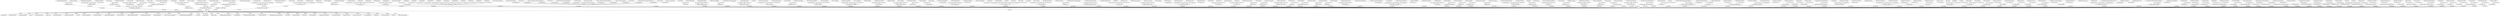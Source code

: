 digraph{
"dbr:Lloyd_Valberg"->"dbr:Perth"[label="dbo:deathPlace"];
"dbr:Tom_Outridge_Sr."->"dbr:Tom_Outridge,_Sr."[label="dbo:wikiPageRedirects"];
"dbr:Alan_Bond_(businessman)"->"dbr:Alan_Bond"[label="dbo:wikiPageRedirects"];
"dbr:Rolland_Tasker"->"dbr:Rolly_Tasker"[label="dbo:wikiPageRedirects"];
"dbr:Ernest_Francis_Bridge"->"dbr:Ernie_Bridge"[label="dbo:wikiPageRedirects"];
"dbr:Midgigeroo"->"dbr:Midgegooroo"[label="dbo:wikiPageRedirects"];
"dbr:M.C.Davies_Company_Ltd"->"dbr:M._C._Davies"[label="dbo:wikiPageRedirects"];
"dbr:Seff_Parry"->"dbr:Perth"[label="dbo:deathPlace"];
"dbr:W._B._Rounsevell"->"dbr:Ben_Rounsevell"[label="dbo:wikiPageRedirects"];
"dbr:Arnold_Walker_(RAF_officer)"->"dbr:Perth"[label="dbo:deathPlace"];
"dbr:Ellis_Davies_(footballer)"->"dbr:Reg_Davies"[label="dbo:wikiPageRedirects"];
"dbr:Jock_Ferguson_(politician)"->"dbr:Perth"[label="dbo:deathPlace"];
"dbr:Adelaide"->"dbo:Settlement"[label="rdf:type"];
"dbr:Claude_Choules"->"dbr:Perth"[label="dbo:deathPlace"];
"dbr:William_Marmion"->"dbr:Perth"[label="dbo:deathPlace"];
"dbr:Charles_Samuel_Nathan"->"dbr:Charles_Nathan"[label="dbo:wikiPageRedirects"];
"dbr:Charles_Webster_Leadbeater"->"dbr:Perth"[label="dbo:deathPlace"];
"dbr:Adelaide"->"yago:Area108497294"[label="rdf:type"];
"dbr:Reg_Withers"->"dbr:Perth"[label="dbo:deathPlace"];
"dbr:Alfred_T._Chandler"->"dbr:Alfred_Thomas_Chandler"[label="dbo:wikiPageRedirects"];
"dbr:Donald_Mackay_(drugs_campaigner)"->"dbr:Donald_Mackay_(anti-drugs_campaigner)"[label="dbo:wikiPageRedirects"];
"dbr:Frederick_Bert_Vickers"->"dbr:F._B._Vickers"[label="dbo:wikiPageRedirects"];
"dbr:Stanley_Rickaby"->"dbr:Stan_Rickaby"[label="dbo:wikiPageRedirects"];
"dbr:Adelaide"->"yago:Region108630985"[label="rdf:type"];
"dbr:Reg_Davies"->"dbr:Perth"[label="dbo:deathPlace"];
"dbr:W._H._James"->"dbr:Walter_James"[label="dbo:wikiPageRedirects"];
"dbr:William_Benjamin_Rounsevell"->"dbr:Ben_Rounsevell"[label="dbo:wikiPageRedirects"];
"dbr:Percy_Umfreville_Henn"->"dbr:Percy_Henn"[label="dbo:wikiPageRedirects"];
"dbr:W._Purkiss"->"dbr:William_Purkiss"[label="dbo:wikiPageRedirects"];
"dbr:Percy_Oliver"->"dbr:Perth"[label="dbo:deathPlace"];
"dbr:Percy_Hen"->"dbr:Percy_Henn"[label="dbo:wikiPageRedirects"];
"dbr:Tom_Burke_(Australian_politician)"->"dbr:Perth"[label="dbo:deathPlace"];
"dbr:Frederick_Benjamin_Carlin"->"dbr:Ben_Carlin"[label="dbo:wikiPageRedirects"];
"dbr:James_George_Lee-Steere"->"dbr:James_George_Lee_Steere"[label="dbo:wikiPageRedirects"];
"dbr:Kim_E_Beazley"->"dbr:Kim_Edward_Beazley"[label="dbo:wikiPageRedirects"];
"dbr:Pawel_Sobek"->"dbr:Paweł_Sobek"[label="dbo:wikiPageRedirects"];
"dbr:C._M._R._Dumas"->"dbr:Charles_Dumas_(newspaperman)"[label="dbo:wikiPageRedirects"];
"dbr:Lobethal"->"dbr:Adelaide"[label="dbp:location"];
"dbr:Adelaide"->"dbo:City"[label="rdf:type"];
"dbr:Alfred_Thomas_Chandler"->"dbr:Perth"[label="dbo:deathPlace"];
"dbr:Earl_Douglas_Cash"->"dbr:Doug_Cash"[label="dbo:wikiPageRedirects"];
"dbr:A._T._Chandler"->"dbr:Alfred_Thomas_Chandler"[label="dbo:wikiPageRedirects"];
"dbr:Raymond_James_O'Connor"->"dbr:Ray_O'Connor"[label="dbo:wikiPageRedirects"];
"dbr:Maurice_Coleman_Davies"->"dbr:M._C._Davies"[label="dbo:wikiPageRedirects"];
"dbr:Monty_Miller"->"dbr:Montague_Miller"[label="dbo:wikiPageRedirects"];
"dbr:William_Young_(airman)"->"dbr:William_Young_(veteran)"[label="dbo:wikiPageRedirects"];
"dbr:Percival_Cole_Oliver"->"dbr:Percy_Oliver"[label="dbo:wikiPageRedirects"];
"dbr:Mac_Evans"->"dbr:Perth"[label="dbo:deathPlace"];
"dbr:MC_Davies"->"dbr:M._C._Davies"[label="dbo:wikiPageRedirects"];
"dbr:Doris_Pilkington_Garimara"->"dbr:Perth"[label="dbo:deathPlace"];
"dbr:Adelaide"->"yago:YagoLegalActorGeo"[label="rdf:type"];
"dbr:Alan_Bond"->"dbr:Perth"[label="dbo:deathPlace"];
"dbr:F._B._Vickers"->"dbr:Perth"[label="dbo:deathPlace"];
"dbr:Adelaide"->"umbel-rc:City"[label="rdf:type"];
"dbr:Sir_Charles_Samuel_Nathan"->"dbr:Charles_Nathan"[label="dbo:wikiPageRedirects"];
"dbr:John_Biase_D'Orazio"->"dbr:John_D'Orazio"[label="dbo:wikiPageRedirects"];
"dbr:Frank_Pyke"->"dbr:Perth"[label="dbo:deathPlace"];
"dbr:Thomas_O'Dwyer"->"dbr:Tom_O'Dwyer"[label="dbo:wikiPageRedirects"];
"dbr:Reginald_Withers"->"dbr:Reg_Withers"[label="dbo:wikiPageRedirects"];
"dbr:M._C._Davies_Karri_and_Jarrah_Company_Ltd"->"dbr:M._C._Davies"[label="dbo:wikiPageRedirects"];
"dbr:Rolly_Tasker"->"dbr:Perth"[label="dbo:deathPlace"];
"dbr:Adelaide"->"yago:Capital108518505"[label="rdf:type"];
"dbr:Annie_Florence_Cardell-Oliver"->"dbr:Florence_Cardell-Oliver"[label="dbo:wikiPageRedirects"];
"dbr:Alfred_Edward_Morgans"->"dbr:Alf_Morgans"[label="dbo:wikiPageRedirects"];
"dbr:Harold_William_Bennetts"->"dbr:Perth"[label="dbo:deathPlace"];
"dbr:Noel_Stanley_Bayliss"->"dbr:Noel_Bayliss"[label="dbo:wikiPageRedirects"];
"dbr:M.C.Davies"->"dbr:M._C._Davies"[label="dbo:wikiPageRedirects"];
"dbr:Glenelg,_South_Australia"->"dbr:Adelaide"[label="dbp:location"];
"dbr:Walter_James"->"dbr:Perth"[label="dbo:deathPlace"];
"dbr:Andras_Domahidy"->"dbr:András_Domahidy"[label="dbo:wikiPageRedirects"];
"dbr:Midjigeroo"->"dbr:Midgegooroo"[label="dbo:wikiPageRedirects"];
"dbr:Sydney_Box"->"dbr:Perth"[label="dbo:deathPlace"];
"dbr:Kim_Beazley,_Sr."->"dbr:Kim_Edward_Beazley"[label="dbo:wikiPageRedirects"];
"dbr:Alf_Morgans"->"dbr:Perth"[label="dbo:deathPlace"];
"dbr:Arnold_Edgar_Walker"->"dbr:Arnold_Walker_(RAF_officer)"[label="dbo:wikiPageRedirects"];
"dbr:Tom_O'Dwyer"->"dbr:Perth"[label="dbo:deathPlace"];
"dbr:Adelaide"->"yago:UrbanArea108675967"[label="rdf:type"];
"dbr:Harold_Bennetts"->"dbr:Harold_William_Bennetts"[label="dbo:wikiPageRedirects"];
"dbr:W._K._Simms"->"dbr:William_Knox_Simms"[label="dbo:wikiPageRedirects"];
"dbr:Adelaide"->"owl:Thing"[label="rdf:type"];
"dbr:Shirley_De_La_Hunty"->"dbr:Shirley_Strickland"[label="dbo:wikiPageRedirects"];
"dbr:Robert_John_Sholl"->"dbr:Perth"[label="dbo:deathPlace"];
"dbr:Frank_Sherman_Pyke"->"dbr:Frank_Pyke"[label="dbo:wikiPageRedirects"];
"dbr:Alfred_Morgans"->"dbr:Alf_Morgans"[label="dbo:wikiPageRedirects"];
"dbr:John_D'Orazio"->"dbr:Perth"[label="dbo:deathPlace"];
"dbr:Graham_Lock"->"dbr:Tony_Lock"[label="dbo:wikiPageRedirects"];
"dbr:Durack_family"->"dbr:Michael_Durack"[label="dbo:wikiPageRedirects"];
"dbr:Arnold_Blondie_Walker"->"dbr:Arnold_Walker_(RAF_officer)"[label="dbo:wikiPageRedirects"];
"dbr:Ralph_James_Clough"->"dbr:Mick_Clough"[label="dbo:wikiPageRedirects"];
"dbr:C.W._Leadbeater"->"dbr:Charles_Webster_Leadbeater"[label="dbo:wikiPageRedirects"];
"dbr:Reginald_Pole_Blundell"->"dbr:Reginald_Blundell"[label="dbo:wikiPageRedirects"];
"dbr:Lloyd_O._Valberg"->"dbr:Lloyd_Valberg"[label="dbo:wikiPageRedirects"];
"dbr:Shirley_Strickland_de_la_Hunty"->"dbr:Shirley_Strickland"[label="dbo:wikiPageRedirects"];
"dbr:Peter_Petherick"->"dbr:Perth"[label="dbo:deathPlace"];
"dbr:Adelaide"->"umbel-rc:PopulatedPlace"[label="rdf:type"];
"dbr:Adelaide"->"yago:Object100002684"[label="rdf:type"];
"dbr:Ken_Cumming"->"dbr:Kenneth_Cumming"[label="dbo:wikiPageRedirects"];
"dbr:Leonard_Goldsworthy"->"dbr:Leon_Goldsworthy"[label="dbo:wikiPageRedirects"];
"dbr:Midgeegaroo"->"dbr:Midgegooroo"[label="dbo:wikiPageRedirects"];
"dbr:Florence_Cardell-Oliver"->"dbr:Perth"[label="dbo:deathPlace"];
"dbr:Richard_Ernest_Minchin"->"dbr:R._E._Minchin"[label="dbo:wikiPageRedirects"];
"dbr:Young,_William_(Will)"->"dbr:William_Young_(veteran)"[label="dbo:wikiPageRedirects"];
"dbr:Samuel_Moore_(Australian_politician)"->"dbr:Perth"[label="dbo:deathPlace"];
"dbr:Ida_Mann"->"dbr:Perth"[label="dbo:deathPlace"];
"dbr:William_Purkiss"->"dbr:Perth"[label="dbo:deathPlace"];
"dbr:Peter_Walsh_(Western_Australian_politician)"->"dbr:Peter_Walsh_(Australian_politician)"[label="dbo:wikiPageRedirects"];
"dbr:Henry_Sparks"->"dbr:Glenelg,_South_Australia"[label="dbo:deathPlace"];
"dbr:Charles_Todd_(astronomer)"->"dbr:Charles_Todd_(pioneer)"[label="dbo:wikiPageRedirects"];
"dbr:M.C.Davies_Karri_and_Jarrah_Company"->"dbr:M._C._Davies"[label="dbo:wikiPageRedirects"];
"dbr:Adelaide"->"yago:Municipality108626283"[label="rdf:type"];
"dbr:Arnold_William_Potts"->"dbr:Arnold_Potts"[label="dbo:wikiPageRedirects"];
"dbr:Bob_Marshall_(billiards)"->"dbr:Bob_Marshall_(billiards_player)"[label="dbo:wikiPageRedirects"];
"dbr:Professor_Gordon_Reid"->"dbr:Gordon_Reid_(governor)"[label="dbo:wikiPageRedirects"];
"dbr:Wilfred_Mibus"->"dbr:Horsham,_Victoria"[label="dbo:deathPlace"];
"dbr:E.H._Coombe"->"dbr:E._H._Coombe"[label="dbo:wikiPageRedirects"];
"dbr:Eric_John_Underwood"->"dbr:Eric_Underwood"[label="dbo:wikiPageRedirects"];
"dbr:Dame_Annie_Boydan_Cardell-Oliver"->"dbr:Florence_Cardell-Oliver"[label="dbo:wikiPageRedirects"];
"dbr:Patrick_Clune"->"dbr:Perth"[label="dbo:deathPlace"];
"dbr:Martin_O'Meara"->"dbr:Perth"[label="dbo:deathPlace"];
"dbr:Eric_Underwood"->"dbr:Perth"[label="dbo:deathPlace"];
"dbr:John_Horgan_(Australian_Politician)"->"dbr:John_Horgan_(Australian_politician)"[label="dbo:wikiPageRedirects"];
"dbr:Sir_Charles_Todd"->"dbr:Charles_Todd_(pioneer)"[label="dbo:wikiPageRedirects"];
"dbr:Adelaide"->"yago:City108524735"[label="rdf:type"];
"dbr:Charles_Nathan"->"dbr:Perth"[label="dbo:deathPlace"];
"dbr:John_Winter_(athlete)"->"dbr:Perth"[label="dbo:deathPlace"];
"dbr:Midgegooroo"->"dbr:Perth"[label="dbo:deathPlace"];
"dbr:Adelaide"->"yago:PhysicalEntity100001930"[label="rdf:type"];
"dbr:Robert_Hunter_Cup"->"dbr:Hunter_(rapper)"[label="dbo:wikiPageRedirects"];
"dbr:Adelaide"->"yago:AustralianCapitalCities"[label="rdf:type"];
"dbr:Adelaide"->"yago:PlannedCapitals"[label="rdf:type"];
"dbr:Adelaide"->"umbel-rc:Location_Underspecified"[label="rdf:type"];
"dbr:Edith_Dircksey_Cowan"->"dbr:Edith_Cowan"[label="dbo:wikiPageRedirects"];
"dbr:Luke_Pen"->"dbr:Perth"[label="dbo:deathPlace"];
"dbr:Cardell-Oliver"->"dbr:Florence_Cardell-Oliver"[label="dbo:wikiPageRedirects"];
"dbr:Umfreville_Henn"->"dbr:Percy_Henn"[label="dbo:wikiPageRedirects"];
"dbr:R._P._Blundell"->"dbr:Reginald_Blundell"[label="dbo:wikiPageRedirects"];
"dbr:Jack_Winter"->"dbr:John_Winter_(athlete)"[label="dbo:wikiPageRedirects"];
"dbr:Percy_Henn"->"dbr:Perth"[label="dbo:deathPlace"];
"dbr:Leon_Goldsworthy"->"dbr:Perth"[label="dbo:deathPlace"];
"dbr:Kenneth_Cumming"->"dbr:Perth"[label="dbo:deathPlace"];
"dbr:Maurice_Davies"->"dbr:M._C._Davies"[label="dbo:wikiPageRedirects"];
"dbr:Adelaide"->"yago:PopulatedPlacesEstablishedIn1836"[label="rdf:type"];
"dbr:András_Domahidy"->"dbr:Perth"[label="dbo:deathPlace"];
"dbr:Kim_Beazley_(senior)"->"dbr:Kim_Edward_Beazley"[label="dbo:wikiPageRedirects"];
"dbr:W._Back"->"dbr:William_Back"[label="dbo:wikiPageRedirects"];
"dbr:Midjegoorong"->"dbr:Midgegooroo"[label="dbo:wikiPageRedirects"];
"dbr:R._E._Minchin"->"dbr:Mount_Barker,_South_Australia"[label="dbo:deathPlace"];
"dbr:Half-Safe"->"dbr:Ben_Carlin"[label="dbo:wikiPageRedirects"];
"dbr:Charles_Dumas_(newspaperman)"->"dbr:Mount_Barker,_South_Australia"[label="dbo:deathPlace"];
"dbr:Choules"->"dbr:Claude_Choules"[label="dbo:wikiPageRedirects"];
"dbr:Peter_Walsh_(federal_politician)"->"dbr:Peter_Walsh_(Australian_politician)"[label="dbo:wikiPageRedirects"];
"dbr:Jack_Scaddan"->"dbr:John_Scaddan"[label="dbo:wikiPageRedirects"];
"dbr:Lancelot_Goody"->"dbr:Launcelot_Goody"[label="dbo:wikiPageRedirects"];
"dbr:Montague_Miller"->"dbr:Perth"[label="dbo:deathPlace"];
"dbr:David_Malcolm"->"dbr:Perth"[label="dbo:deathPlace"];
"dbr:Adelaide"->"schema:City"[label="rdf:type"];
"dbr:Hunter:_For_the_Record"->"dbr:Hunter_(rapper)"[label="dbo:wikiPageRedirects"];
"dbr:Griffith,_New_South_Wales"->"dbr:Adelaide"[label="dbp:location"];
"dbr:Donald_Mackay_(anti-drugs_campaigner)"->"dbr:Griffith,_New_South_Wales"[label="dbo:deathPlace"];
"dbr:Shirley_de_la_Hunty"->"dbr:Shirley_Strickland"[label="dbo:wikiPageRedirects"];
"dbr:Walter_Foreman"->"dbr:Wally_Foreman"[label="dbo:wikiPageRedirects"];
"dbr:Sir_Charles_Nathan"->"dbr:Charles_Nathan"[label="dbo:wikiPageRedirects"];
"dbr:Henry_Yorke_Sparks"->"dbr:Henry_Sparks"[label="dbo:wikiPageRedirects"];
"dbr:Peter_Loader"->"dbr:Perth"[label="dbo:deathPlace"];
"dbr:Billy_Back"->"dbr:William_Back"[label="dbo:wikiPageRedirects"];
"dbr:H._Y._Sparks"->"dbr:Henry_Sparks"[label="dbo:wikiPageRedirects"];
"dbr:M.C.Davies_Company"->"dbr:M._C._Davies"[label="dbo:wikiPageRedirects"];
"dbr:William_Young_(veteran)"->"dbr:Perth"[label="dbo:deathPlace"];
"dbr:John_Drew_(politician)"->"dbr:Perth"[label="dbo:deathPlace"];
"dbr:Adelaide"->"wikidata:Q486972"[label="rdf:type"];
"dbr:Ernie_Bridge"->"dbr:Perth"[label="dbo:deathPlace"];
"dbr:Charles_W._Leadbeater"->"dbr:Charles_Webster_Leadbeater"[label="dbo:wikiPageRedirects"];
"dbr:Jock_Ferguson_(Australian_politician)"->"dbr:Jock_Ferguson_(politician)"[label="dbo:wikiPageRedirects"];
"dbr:Peter_James_Loader"->"dbr:Peter_Loader"[label="dbo:wikiPageRedirects"];
"dbr:Donald_William_Maisey"->"dbr:Donald_Maisey"[label="dbo:wikiPageRedirects"];
"dbr:Paweł_Sobek"->"dbr:Perth"[label="dbo:deathPlace"];
"dbr:W._M._Purkiss"->"dbr:William_Purkiss"[label="dbo:wikiPageRedirects"];
"dbr:E_H_Coombe"->"dbr:E._H._Coombe"[label="dbo:wikiPageRedirects"];
"dbr:Midjigoroo"->"dbr:Midgegooroo"[label="dbo:wikiPageRedirects"];
"dbr:M._C._Davies_Karri_and_Jarrah_Company"->"dbr:M._C._Davies"[label="dbo:wikiPageRedirects"];
"dbr:Adelaide"->"umbel-rc:Village"[label="rdf:type"];
"dbr:Ida_Caroline_Mann"->"dbr:Ida_Mann"[label="dbo:wikiPageRedirects"];
"dbr:Semaphore,_South_Australia"->"dbr:Adelaide"[label="dbp:location"];
"dbr:Adelaide"->"yago:GeographicalArea108574314"[label="rdf:type"];
"dbr:Adelaide"->"geo:SpatialThing"[label="rdf:type"];
"dbr:Gotthard_Daniel_Fritzsche"->"dbr:Gotthard_Fritzsche"[label="dbo:wikiPageRedirects"];
"dbr:Robert_Holmes_A._Court"->"dbr:Robert_Holmes_à_Court"[label="dbo:wikiPageRedirects"];
"dbr:Robert_Holmes_à_Court"->"dbr:Perth"[label="dbo:deathPlace"];
"dbr:Adelaide"->"yago:YagoPermanentlyLocatedEntity"[label="rdf:type"];
"dbr:Charles_Todd_(Sir)"->"dbr:Charles_Todd_(pioneer)"[label="dbo:wikiPageRedirects"];
"dbr:Sir_Thomas_Cockburn-Campbell,_4th_Baronet"->"dbr:Thomas_Cockburn-Campbell"[label="dbo:wikiPageRedirects"];
"dbr:Annie_Florence_Gillies_Wilson"->"dbr:Florence_Cardell-Oliver"[label="dbo:wikiPageRedirects"];
"dbr:Edmund_Martin"->"dbr:Ted_Martin"[label="dbo:wikiPageRedirects"];
"dbr:Charlie_MacGill"->"dbr:Perth"[label="dbo:deathPlace"];
"dbr:Choules,_Claude_Stanley"->"dbr:Claude_Choules"[label="dbo:wikiPageRedirects"];
"dbr:Mick_Clough"->"dbr:Perth"[label="dbo:deathPlace"];
"dbr:Gordon_Reid_(governor)"->"dbr:Perth"[label="dbo:deathPlace"];
"dbr:Lock,_(Graham)_Anthony_Richard"->"dbr:Tony_Lock"[label="dbo:wikiPageRedirects"];
"dbr:Adelaide"->"yago:Tract108673395"[label="rdf:type"];
"dbr:Adelaide"->"yago:AdministrativeDistrict108491826"[label="rdf:type"];
"dbr:Jeffrey_Howlett"->"dbr:Perth"[label="dbo:deathPlace"];
"dbr:William_Back"->"dbr:Perth"[label="dbo:deathPlace"];
"dbr:Herbert_Victor_Johnson"->"dbr:Herbert_Johnson_(Australian_politician)"[label="dbo:wikiPageRedirects"];
"dbr:Migegaroom"->"dbr:Midgegooroo"[label="dbo:wikiPageRedirects"];
"dbr:John_Michael_Drew"->"dbr:John_Drew_(politician)"[label="dbo:wikiPageRedirects"];
"dbr:Roland_Tasker"->"dbr:Rolly_Tasker"[label="dbo:wikiPageRedirects"];
"dbr:M._C._Davies_Company_Ltd"->"dbr:M._C._Davies"[label="dbo:wikiPageRedirects"];
"dbr:Ben_Rounsevell"->"dbr:Glenelg,_South_Australia"[label="dbo:deathPlace"];
"dbr:M_C_Davies"->"dbr:M._C._Davies"[label="dbo:wikiPageRedirects"];
"dbr:James_George_Lee_Steere"->"dbr:Perth"[label="dbo:deathPlace"];
"dbr:Frederick_Griffiths"->"dbr:Fred_Griffiths"[label="dbo:wikiPageRedirects"];
"dbr:Charles_Todd_(pioneer)"->"dbr:Semaphore,_South_Australia"[label="dbo:deathPlace"];
"dbr:James_G._Lee_Steere"->"dbr:James_George_Lee_Steere"[label="dbo:wikiPageRedirects"];
"dbr:Robert_Hunter_(rapper)"->"dbr:Hunter_(rapper)"[label="dbo:wikiPageRedirects"];
"dbr:Royston_Evans"->"dbr:Mac_Evans"[label="dbo:wikiPageRedirects"];
"dbr:Sir_Walter_Hartwell-James"->"dbr:Walter_James"[label="dbo:wikiPageRedirects"];
"dbr:Iain_MacLean_(politician)"->"dbr:Perth"[label="dbo:deathPlace"];
"dbr:Doug_Cash"->"dbr:Perth"[label="dbo:deathPlace"];
"dbr:Ephraim_Coombe"->"dbr:E._H._Coombe"[label="dbo:wikiPageRedirects"];
"dbr:Charles_Owen_Leaver_Riley"->"dbr:Charles_Riley"[label="dbo:wikiPageRedirects"];
"dbr:George_Howell_(VC)"->"dbr:Perth"[label="dbo:deathPlace"];
"dbr:Bond_Corporation"->"dbr:Alan_Bond"[label="dbo:wikiPageRedirects"];
"dbr:Gordon_Reid_(Governor)"->"dbr:Gordon_Reid_(governor)"[label="dbo:wikiPageRedirects"];
"dbr:Charles_Riley"->"dbr:Perth"[label="dbo:deathPlace"];
"dbr:Bond,_Alan"->"dbr:Alan_Bond"[label="dbo:wikiPageRedirects"];
"dbr:Horsham,_Victoria"->"dbr:Adelaide"[label="dbp:location"];
"dbr:Walter_Hartwell_James"->"dbr:Walter_James"[label="dbo:wikiPageRedirects"];
"dbr:Ted_Martin"->"dbr:Perth"[label="dbo:deathPlace"];
"dbr:M._C._Davies"->"dbr:Perth"[label="dbo:deathPlace"];
"dbr:Seth_Parry"->"dbr:Seff_Parry"[label="dbo:wikiPageRedirects"];
"dbr:Peter_Alexander_Walsh"->"dbr:Peter_Walsh_(Australian_politician)"[label="dbo:wikiPageRedirects"];
"dbr:Michael_O'Connor_(Australian_politician)"->"dbr:Perth"[label="dbo:deathPlace"];
"dbr:Midgegoorong"->"dbr:Midgegooroo"[label="dbo:wikiPageRedirects"];
"dbr:Ronald_Berndt"->"dbr:Perth"[label="dbo:deathPlace"];
"dbr:Earl_Cash"->"dbr:Doug_Cash"[label="dbo:wikiPageRedirects"];
"dbr:Benjamin_Rounsevell"->"dbr:Ben_Rounsevell"[label="dbo:wikiPageRedirects"];
"dbr:Charles_M._R._Dumas"->"dbr:Charles_Dumas_(newspaperman)"[label="dbo:wikiPageRedirects"];
"dbr:William_Knox_Simms"->"dbr:Glenelg,_South_Australia"[label="dbo:deathPlace"];
"dbr:David_Kingsley_Malcolm"->"dbr:David_Malcolm"[label="dbo:wikiPageRedirects"];
"dbr:O'Grady_Lefroy"->"dbr:Anthony_O'Grady_Lefroy"[label="dbo:wikiPageRedirects"];
"dbr:Adelaide"->"dbo:Location"[label="rdf:type"];
"dbr:James_Ditchburn"->"dbr:Jim_Ditchburn"[label="dbo:wikiPageRedirects"];
"dbr:Leonidas_Bott"->"dbr:Perth"[label="dbo:deathPlace"];
"dbr:Adelaide"->"yago:Seat108647945"[label="rdf:type"];
"dbr:Johan_Mibus"->"dbr:Wilfred_Mibus"[label="dbo:wikiPageRedirects"];
"dbr:W._E._Marmion"->"dbr:William_Marmion"[label="dbo:wikiPageRedirects"];
"dbr:John_Scaddan"->"dbr:Perth"[label="dbo:deathPlace"];
"dbr:Jack_Sue"->"dbr:Jack_Wong_Sue"[label="dbo:wikiPageRedirects"];
"dbr:Donald_Maisey"->"dbr:Perth"[label="dbo:deathPlace"];
"dbr:Tom_Outridge,_Sr."->"dbr:Perth"[label="dbo:deathPlace"];
"dbr:Hunter_For_the_Record"->"dbr:Hunter_(rapper)"[label="dbo:wikiPageRedirects"];
"dbr:John_Winter_(athletics)"->"dbr:John_Winter_(athlete)"[label="dbo:wikiPageRedirects"];
"dbr:M.C.Davies_Karri_and_Jarrah_Company_Ltd"->"dbr:M._C._Davies"[label="dbo:wikiPageRedirects"];
"dbr:Adelaide"->"schema:Place"[label="rdf:type"];
"dbr:Adelaide"->"dbo:PopulatedPlace"[label="rdf:type"];
"dbr:Jim_Ditchburn"->"dbr:Perth"[label="dbo:deathPlace"];
"dbr:Migegaroo"->"dbr:Midgegooroo"[label="dbo:wikiPageRedirects"];
"dbr:Gordon_Stanley_Reid"->"dbr:Gordon_Reid_(governor)"[label="dbo:wikiPageRedirects"];
"dbr:William_Morton_Purkiss"->"dbr:William_Purkiss"[label="dbo:wikiPageRedirects"];
"dbr:Reginald_Blundell"->"dbr:Glenelg,_South_Australia"[label="dbo:deathPlace"];
"dbr:M.C._Davies"->"dbr:M._C._Davies"[label="dbo:wikiPageRedirects"];
"dbr:Shirley_Strickland"->"dbr:Perth"[label="dbo:deathPlace"];
"dbr:Leo_Bott"->"dbr:Leonidas_Bott"[label="dbo:wikiPageRedirects"];
"dbr:Gotthard_Fritzsche"->"dbr:Lobethal"[label="dbo:deathPlace"];
"dbr:Michael_Durack"->"dbr:Perth"[label="dbo:deathPlace"];
"dbr:Septimus_Roe"->"dbr:John_Septimus_Roe"[label="dbo:wikiPageRedirects"];
"dbr:Ray_O'Connor"->"dbr:Perth"[label="dbo:deathPlace"];
"dbr:Walter_Hartwell-James"->"dbr:Walter_James"[label="dbo:wikiPageRedirects"];
"dbr:Jack_Wong_Sue"->"dbr:Perth"[label="dbo:deathPlace"];
"dbr:Claude_Stanley_Choules"->"dbr:Claude_Choules"[label="dbo:wikiPageRedirects"];
"dbr:Thomas_Davy_(politician)"->"dbr:Perth"[label="dbo:deathPlace"];
"dbr:Joseph_Clune"->"dbr:Patrick_Clune"[label="dbo:wikiPageRedirects"];
"dbr:Leonard_Verdi_Goldsworthy"->"dbr:Leon_Goldsworthy"[label="dbo:wikiPageRedirects"];
"dbr:Stan_Rickaby"->"dbr:Perth"[label="dbo:deathPlace"];
"dbr:Reginald_Grieve_Withers"->"dbr:Reg_Withers"[label="dbo:wikiPageRedirects"];
"dbr:Edward_Hamersley_(Snr)"->"dbr:Edward_Hamersley_(senior)"[label="dbo:wikiPageRedirects"];
"dbr:RJ_Sholl"->"dbr:Robert_John_Sholl"[label="dbo:wikiPageRedirects"];
"dbr:Peter_Walsh_(Australian_politician)"->"dbr:Perth"[label="dbo:deathPlace"];
"dbr:William_Noah_Hedges"->"dbr:William_Hedges_(Australian_politician)"[label="dbo:wikiPageRedirects"];
"dbr:Iwan_iwanoff"->"dbr:Iwan_Iwanoff"[label="dbo:wikiPageRedirects"];
"dbr:P_Henn"->"dbr:Percy_Henn"[label="dbo:wikiPageRedirects"];
"dbr:George_Julian_Howell"->"dbr:George_Howell_(VC)"[label="dbo:wikiPageRedirects"];
"dbr:William_Hedges_(Australian_politician)"->"dbr:Perth"[label="dbo:deathPlace"];
"dbr:John_Scaddon"->"dbr:John_Scaddan"[label="dbo:wikiPageRedirects"];
"dbr:Migegooroo"->"dbr:Midgegooroo"[label="dbo:wikiPageRedirects"];
"dbr:Death_of_Corryn_Rayney"->"dbr:Perth"[label="dbo:deathPlace"];
"dbr:Wally_Foreman"->"dbr:Perth"[label="dbo:deathPlace"];
"dbr:Frederick_Carlin"->"dbr:Ben_Carlin"[label="dbo:wikiPageRedirects"];
"dbr:Iwan_Iwanoff"->"dbr:Perth"[label="dbo:deathPlace"];
"dbr:Bell_Resources"->"dbr:Robert_Holmes_à_Court"[label="dbo:wikiPageRedirects"];
"dbr:Perth"->"dbr:Adelaide"[label="dbp:location"];
"dbr:Michael_Robert_Hamilton_Holmes_à_Court"->"dbr:Robert_Holmes_à_Court"[label="dbo:wikiPageRedirects"];
"dbr:Thomas_Cockburn-Campbell"->"dbr:Perth"[label="dbo:deathPlace"];
"dbr:Ben_Carlin"->"dbr:Perth"[label="dbo:deathPlace"];
"dbr:Hunter_(rapper)"->"dbr:Perth"[label="dbo:deathPlace"];
"dbr:Lancelot_John_Goody"->"dbr:Launcelot_Goody"[label="dbo:wikiPageRedirects"];
"dbr:Bell_Group_(Australia)"->"dbr:Robert_Holmes_à_Court"[label="dbo:wikiPageRedirects"];
"dbr:EH_Coombe"->"dbr:E._H._Coombe"[label="dbo:wikiPageRedirects"];
"dbr:Iain_Douglas_MacLean"->"dbr:Iain_MacLean_(politician)"[label="dbo:wikiPageRedirects"];
"dbr:P_U_Henn"->"dbr:Percy_Henn"[label="dbo:wikiPageRedirects"];
"dbr:Thomas_Burke_(Australian_politician)"->"dbr:Tom_Burke_(Australian_politician)"[label="dbo:wikiPageRedirects"];
"dbr:Noel_Bayliss"->"dbr:Perth"[label="dbo:deathPlace"];
"dbr:Sydney_Box_Productions"->"dbr:Sydney_Box"[label="dbo:wikiPageRedirects"];
"dbr:Herbert_Johnson_(Australian_politician)"->"dbr:Perth"[label="dbo:deathPlace"];
"dbr:Samuel_Moore_(Australian_politican)"->"dbr:Samuel_Moore_(Australian_politician)"[label="dbo:wikiPageRedirects"];
"dbr:James_Henry_English_Thomas"->"dbr:James_Thomas_(Australian_politician)"[label="dbo:wikiPageRedirects"];
"dbr:Fred_Griffiths"->"dbr:Perth"[label="dbo:deathPlace"];
"dbr:Thomas_Cockburn_Campbell"->"dbr:Thomas_Cockburn-Campbell"[label="dbo:wikiPageRedirects"];
"dbr:Tony_Lock"->"dbr:Perth"[label="dbo:deathPlace"];
"dbr:Valston_Hancock"->"dbr:Perth"[label="dbo:deathPlace"];
"dbr:Corryn_Rayney"->"dbr:Death_of_Corryn_Rayney"[label="dbo:wikiPageRedirects"];
"dbr:John_Kilday_Ferguson"->"dbr:Jock_Ferguson_(politician)"[label="dbo:wikiPageRedirects"];
"dbr:Paul_Sobek"->"dbr:Paweł_Sobek"[label="dbo:wikiPageRedirects"];
"dbr:James_Thomas_(Australian_politician)"->"dbr:Perth"[label="dbo:deathPlace"];
"dbr:Peter_James_Petherick"->"dbr:Peter_Petherick"[label="dbo:wikiPageRedirects"];
"dbr:Bob_Marshall_(billiards_player)"->"dbr:Perth"[label="dbo:deathPlace"];
"dbr:Dr._Luke_J._Pen"->"dbr:Luke_Pen"[label="dbo:wikiPageRedirects"];
"dbr:Kim_Edward_Beazley"->"dbr:Perth"[label="dbo:deathPlace"];
"dbr:Adelaide"->"yago:CoastalCitiesInAustralia"[label="rdf:type"];
"dbr:Annie_Cardell-Oliver"->"dbr:Florence_Cardell-Oliver"[label="dbo:wikiPageRedirects"];
"dbr:Robert_Alan_Hunter"->"dbr:Hunter_(rapper)"[label="dbo:wikiPageRedirects"];
"dbr:Edmund_Thomas_O'Dwyer"->"dbr:Tom_O'Dwyer"[label="dbo:wikiPageRedirects"];
"dbr:Adelaide"->"yago:District108552138"[label="rdf:type"];
"dbr:W_Back"->"dbr:William_Back"[label="dbo:wikiPageRedirects"];
"dbr:Ralph_James_(Mick)_Clough"->"dbr:Mick_Clough"[label="dbo:wikiPageRedirects"];
"dbr:Kim_Beazley,_senior"->"dbr:Kim_Edward_Beazley"[label="dbo:wikiPageRedirects"];
"dbr:Val_Hancock"->"dbr:Valston_Hancock"[label="dbo:wikiPageRedirects"];
"dbr:Charles_MacGill"->"dbr:Charlie_MacGill"[label="dbo:wikiPageRedirects"];
"dbr:Ronald_Murray_Berndt"->"dbr:Ronald_Berndt"[label="dbo:wikiPageRedirects"];
"dbr:John_Tonkin"->"dbr:Perth"[label="dbo:deathPlace"];
"dbr:Eileen_Bond"->"dbr:Alan_Bond"[label="dbo:wikiPageRedirects"];
"dbr:Adelaide"->"yago:Site108651247"[label="rdf:type"];
"dbr:Kim_Beazley_(elder)"->"dbr:Kim_Edward_Beazley"[label="dbo:wikiPageRedirects"];
"dbr:Adelaide"->"yago:Location100027167"[label="rdf:type"];
"dbr:Adelaide"->"yago:YagoGeoEntity"[label="rdf:type"];
"dbr:Adelaide"->"wikidata:Q515"[label="rdf:type"];
"dbr:Doris_Pilkington"->"dbr:Doris_Pilkington_Garimara"[label="dbo:wikiPageRedirects"];
"dbr:Mount_Barker,_South_Australia"->"dbr:Adelaide"[label="dbp:location"];
"dbr:Arnold_Potts"->"dbr:Perth"[label="dbo:deathPlace"];
"dbr:Iain_MacLean_(Australian_politician)"->"dbr:Iain_MacLean_(politician)"[label="dbo:wikiPageRedirects"];
"dbr:Midgegarew"->"dbr:Midgegooroo"[label="dbo:wikiPageRedirects"];
"dbr:Robert_Thomas_Palin"->"dbr:Robert_Palin"[label="dbo:wikiPageRedirects"];
"dbr:Mick_Mibus"->"dbr:Wilfred_Mibus"[label="dbo:wikiPageRedirects"];
"dbr:Midgegoroo"->"dbr:Midgegooroo"[label="dbo:wikiPageRedirects"];
"dbr:Adelaide"->"yago:Center108523483"[label="rdf:type"];
"dbr:Edmund_John_Martin"->"dbr:Ted_Martin"[label="dbo:wikiPageRedirects"];
"dbr:Alex_Robinson_(footballer)"->"dbr:Perth"[label="dbo:deathPlace"];
"dbr:John_Horgan_(Australian_politician)"->"dbr:Perth"[label="dbo:deathPlace"];
"dbr:Ida_Gye"->"dbr:Ida_Mann"[label="dbo:wikiPageRedirects"];
"dbr:E._H._Coombe"->"dbr:Semaphore,_South_Australia"[label="dbo:deathPlace"];
"dbr:C._W._Leadbeater"->"dbr:Charles_Webster_Leadbeater"[label="dbo:wikiPageRedirects"];
"dbr:Thomas_Davy_(politican)"->"dbr:Thomas_Davy_(politician)"[label="dbo:wikiPageRedirects"];
"dbr:Michael_O'Connor_(politician)"->"dbr:Michael_O'Connor_(Australian_politician)"[label="dbo:wikiPageRedirects"];
"dbr:John_Septimus_Roe"->"dbr:Perth"[label="dbo:deathPlace"];
"dbr:Launcelot_Goody"->"dbr:Perth"[label="dbo:deathPlace"];
"dbr:John_Drew_(Australian_politician)"->"dbr:John_Drew_(politician)"[label="dbo:wikiPageRedirects"];
"dbr:William_H._Bennett_(newspaperman)"->"dbr:Glenelg,_South_Australia"[label="dbo:deathPlace"];
"dbr:Edith_Cowan"->"dbr:Perth"[label="dbo:deathPlace"];
"dbr:William_Thorley_Loton"->"dbr:William_Loton"[label="dbo:wikiPageRedirects"];
"dbr:Edward_Hamersley_(senior)"->"dbr:Perth"[label="dbo:deathPlace"];
"dbr:M._C._Davies_Company"->"dbr:M._C._Davies"[label="dbo:wikiPageRedirects"];
"dbr:John_Trezise_Tonkin"->"dbr:John_Tonkin"[label="dbo:wikiPageRedirects"];
"dbr:Martin_O'meara"->"dbr:Martin_O'Meara"[label="dbo:wikiPageRedirects"];
"dbr:John_Winter_(Olympics)"->"dbr:John_Winter_(athlete)"[label="dbo:wikiPageRedirects"];
"dbr:P._U._Henn"->"dbr:Percy_Henn"[label="dbo:wikiPageRedirects"];
"dbr:Charles_Todd_(meteorologist)"->"dbr:Charles_Todd_(pioneer)"[label="dbo:wikiPageRedirects"];
"dbr:Thomas_Burke_(Australian_MP)"->"dbr:Tom_Burke_(Australian_politician)"[label="dbo:wikiPageRedirects"];
"dbr:Jeff_Howlett"->"dbr:Jeffrey_Howlett"[label="dbo:wikiPageRedirects"];
"dbr:Alec_Robinson"->"dbr:Alex_Robinson_(footballer)"[label="dbo:wikiPageRedirects"];
"dbr:Anthony_O'Grady_Lefroy"->"dbr:Perth"[label="dbo:deathPlace"];
"dbr:William_Loton"->"dbr:Perth"[label="dbo:deathPlace"];
"dbr:Adelaide"->"dbo:Place"[label="rdf:type"];
"dbr:Adelaide"->"yago:CitiesInSouthAustralia"[label="rdf:type"];
"dbr:W._H._Bennett_(newspaperman)"->"dbr:William_H._Bennett_(newspaperman)"[label="dbo:wikiPageRedirects"];
"dbr:Robert_Palin"->"dbr:Perth"[label="dbo:deathPlace"];
"dbr:Robert_Holmes_a_Court"->"dbr:Robert_Holmes_à_Court"[label="dbo:wikiPageRedirects"];
}
